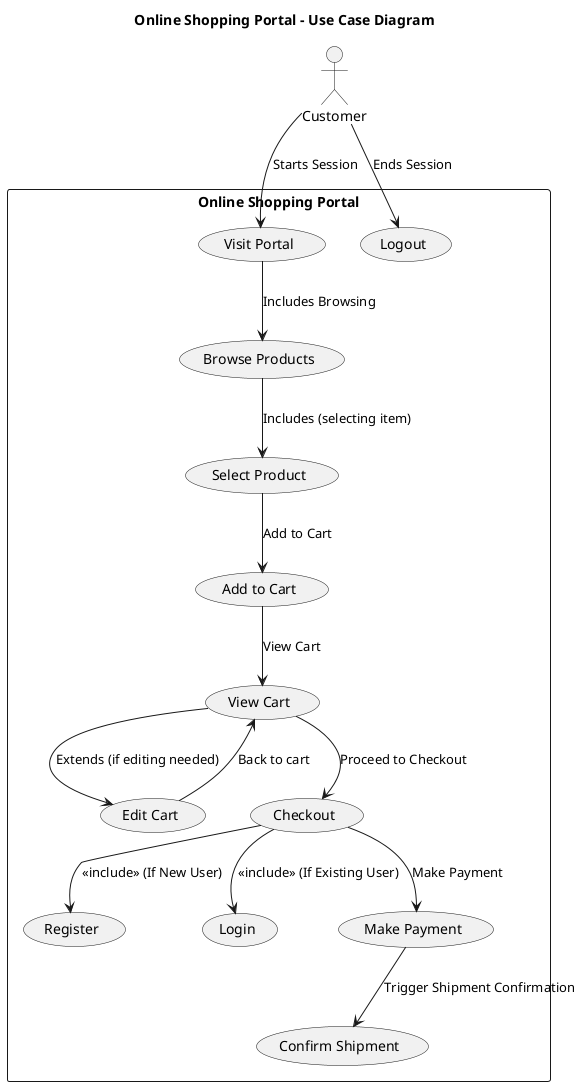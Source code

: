 
@startuml

title "Online Shopping Portal - Use Case Diagram"

actor "Customer" as C

rectangle "Online Shopping Portal" {
    usecase "Visit Portal" as UC1
    usecase "Browse Products" as UC2
    usecase "Select Product" as UC3
    usecase "Add to Cart" as UC4
    usecase "View Cart" as UC5
    usecase "Edit Cart" as UC6
    usecase "Checkout" as UC7
    usecase "Register" as UC8
    usecase "Login" as UC9
    usecase "Make Payment" as UC10
    usecase "Confirm Shipment" as UC11
    usecase "Logout" as UC12
}

' -- Relationships --
C --> UC1 : "Starts Session"
C --> UC12 : "Ends Session"
UC1 --> UC2 : "Includes Browsing"
UC2 --> UC3 : "Includes (selecting item)"
UC3 --> UC4 : "Add to Cart"
UC4 --> UC5 : "View Cart"
UC5 --> UC6 : "Extends (if editing needed)"
UC6 --> UC5 : "Back to cart"
UC5 --> UC7 : "Proceed to Checkout"

' Register or Login to proceed (includes)
UC7 --> UC8 : "<<include>> (If New User)"
UC7 --> UC9 : "<<include>> (If Existing User)"

UC7 --> UC10 : "Make Payment"
UC10 --> UC11 : "Trigger Shipment Confirmation"

@enduml
